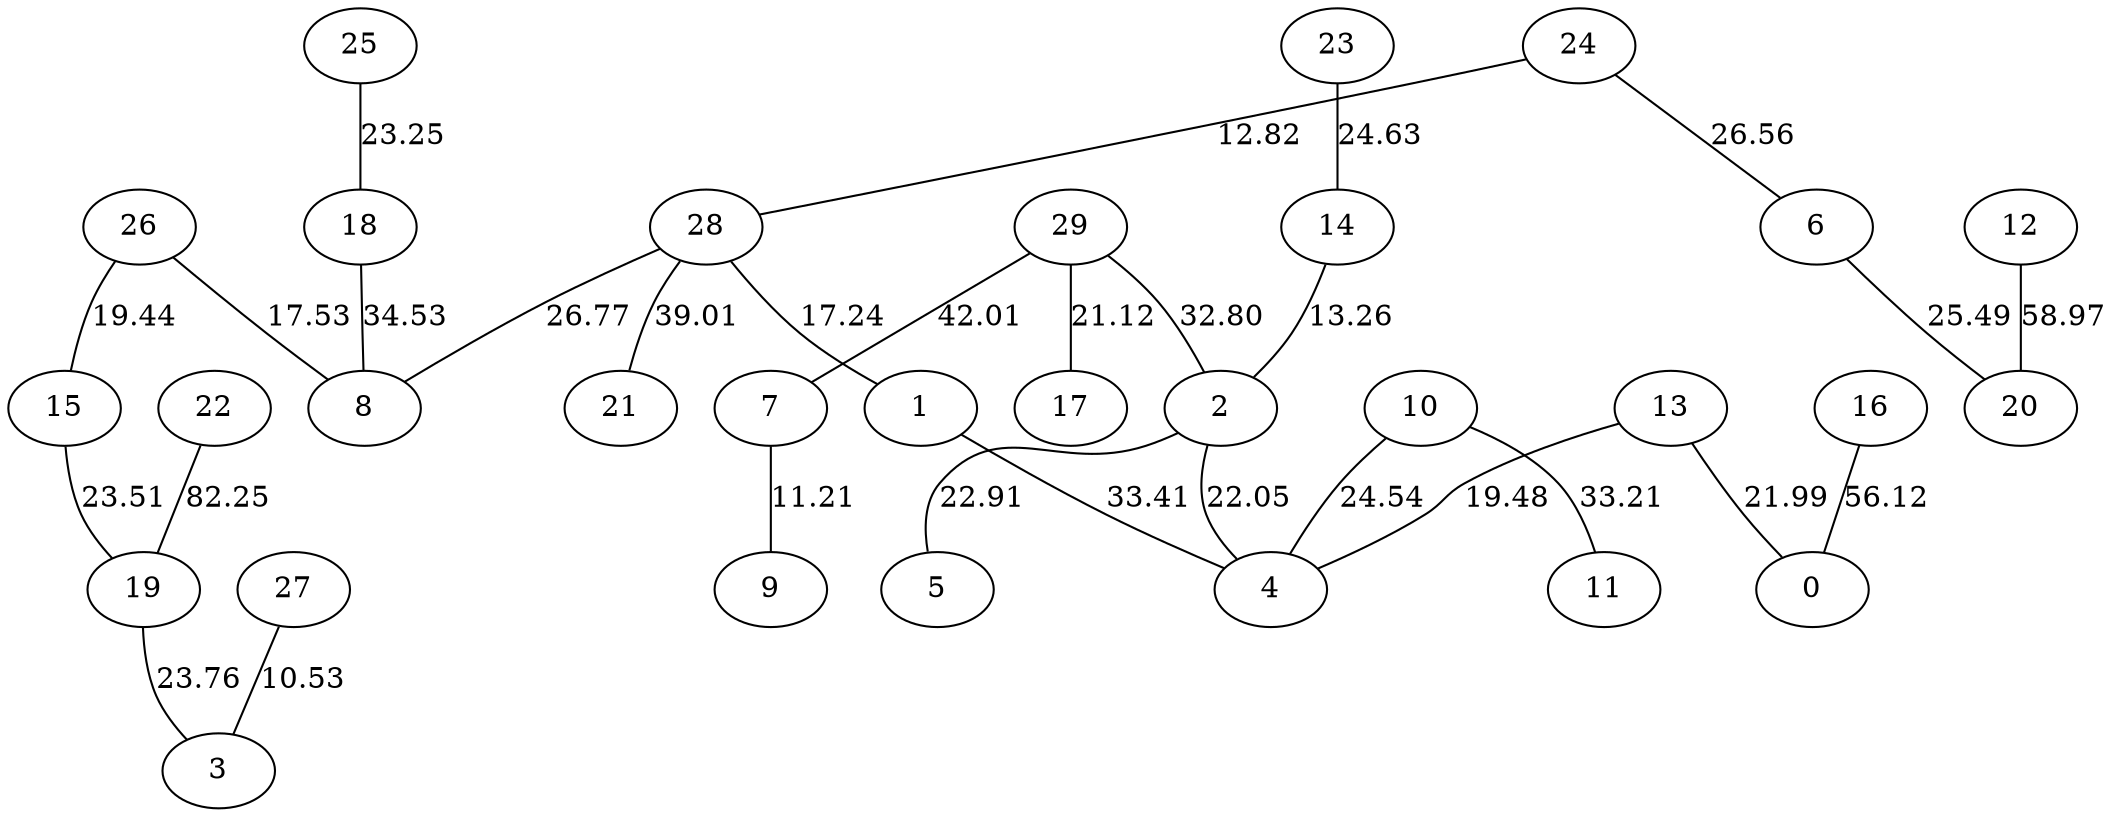 graph G{
22--19 [label=82.25];
23--14 [label=24.63];
24--6 [label=26.56];
24--28 [label=12.82];
25--18 [label=23.25];
26--15 [label=19.44];
26--8 [label=17.53];
27--3 [label=10.53];
28--21 [label=39.01];
28--8 [label=26.77];
28--1 [label=17.24];
29--7 [label=42.01];
29--2 [label=32.80];
29--17 [label=21.12];
10--11 [label=33.21];
10--4 [label=24.54];
12--20 [label=58.97];
13--0 [label=21.99];
13--4 [label=19.48];
14--2 [label=13.26];
15--19 [label=23.51];
16--0 [label=56.12];
18--8 [label=34.53];
19--3 [label=23.76];
1--4 [label=33.41];
2--5 [label=22.91];
2--4 [label=22.05];
6--20 [label=25.49];
7--9 [label=11.21];
}